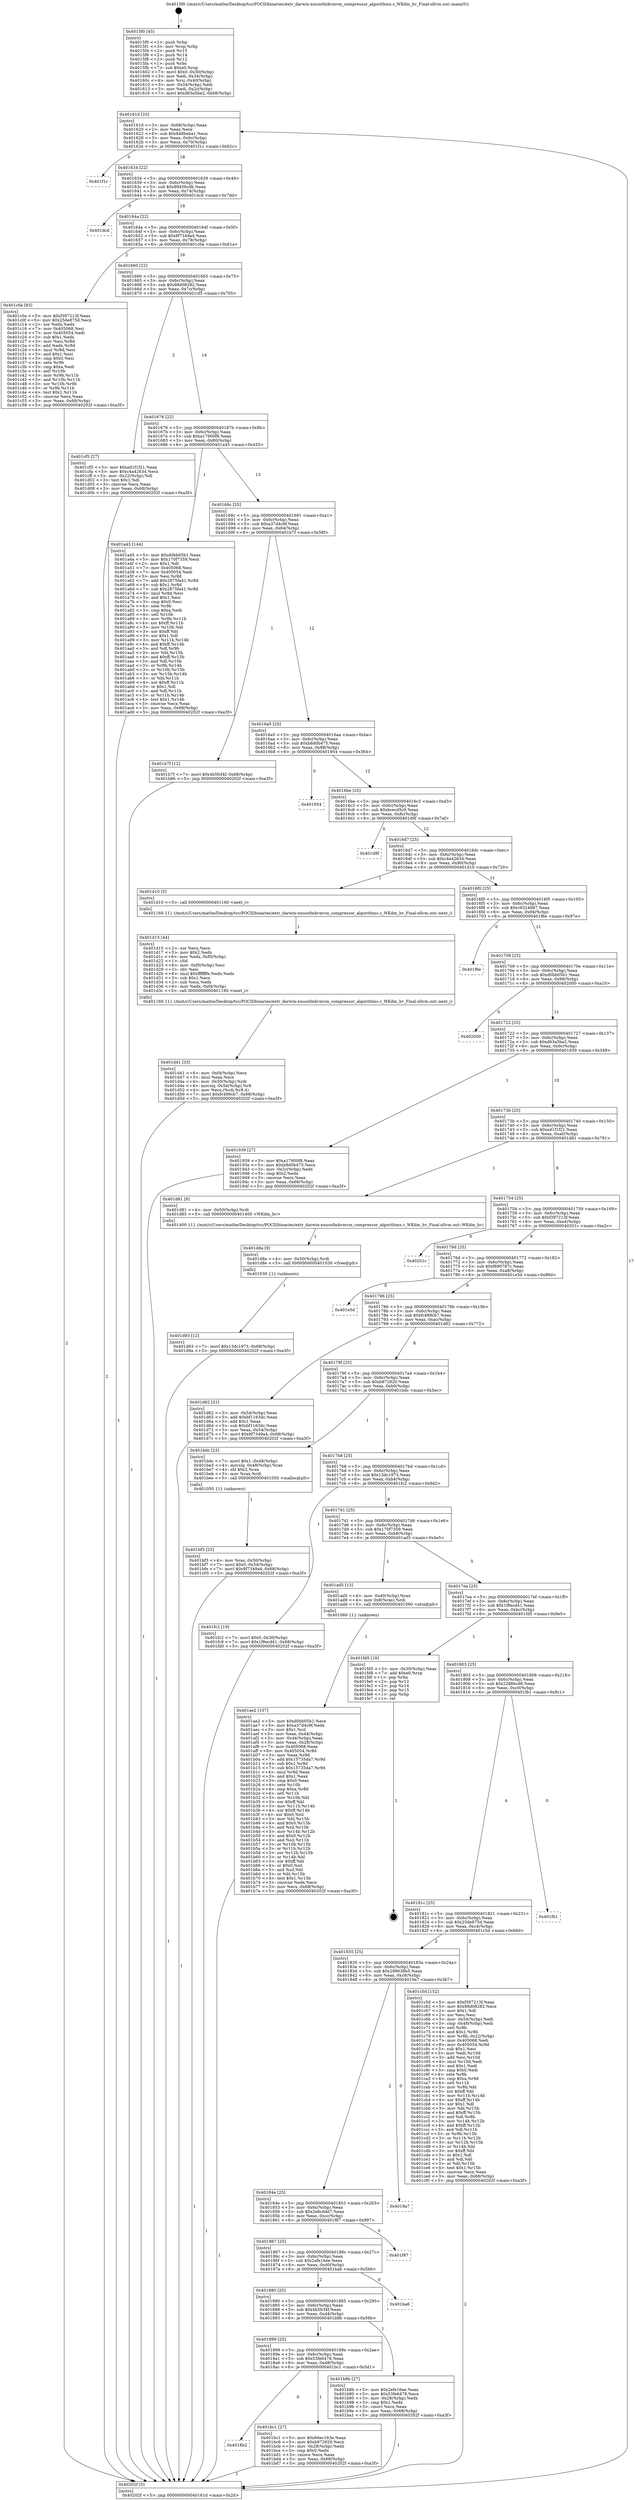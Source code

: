 digraph "0x4015f0" {
  label = "0x4015f0 (/mnt/c/Users/mathe/Desktop/tcc/POCII/binaries/extr_darwin-xnuosfmkvmvm_compressor_algorithms.c_WKdm_hv_Final-ollvm.out::main(0))"
  labelloc = "t"
  node[shape=record]

  Entry [label="",width=0.3,height=0.3,shape=circle,fillcolor=black,style=filled]
  "0x40161d" [label="{
     0x40161d [23]\l
     | [instrs]\l
     &nbsp;&nbsp;0x40161d \<+3\>: mov -0x68(%rbp),%eax\l
     &nbsp;&nbsp;0x401620 \<+2\>: mov %eax,%ecx\l
     &nbsp;&nbsp;0x401622 \<+6\>: sub $0x848beba1,%ecx\l
     &nbsp;&nbsp;0x401628 \<+3\>: mov %eax,-0x6c(%rbp)\l
     &nbsp;&nbsp;0x40162b \<+3\>: mov %ecx,-0x70(%rbp)\l
     &nbsp;&nbsp;0x40162e \<+6\>: je 0000000000401f1c \<main+0x92c\>\l
  }"]
  "0x401f1c" [label="{
     0x401f1c\l
  }", style=dashed]
  "0x401634" [label="{
     0x401634 [22]\l
     | [instrs]\l
     &nbsp;&nbsp;0x401634 \<+5\>: jmp 0000000000401639 \<main+0x49\>\l
     &nbsp;&nbsp;0x401639 \<+3\>: mov -0x6c(%rbp),%eax\l
     &nbsp;&nbsp;0x40163c \<+5\>: sub $0x89456cdb,%eax\l
     &nbsp;&nbsp;0x401641 \<+3\>: mov %eax,-0x74(%rbp)\l
     &nbsp;&nbsp;0x401644 \<+6\>: je 0000000000401dcd \<main+0x7dd\>\l
  }"]
  Exit [label="",width=0.3,height=0.3,shape=circle,fillcolor=black,style=filled,peripheries=2]
  "0x401dcd" [label="{
     0x401dcd\l
  }", style=dashed]
  "0x40164a" [label="{
     0x40164a [22]\l
     | [instrs]\l
     &nbsp;&nbsp;0x40164a \<+5\>: jmp 000000000040164f \<main+0x5f\>\l
     &nbsp;&nbsp;0x40164f \<+3\>: mov -0x6c(%rbp),%eax\l
     &nbsp;&nbsp;0x401652 \<+5\>: sub $0x8f7349a4,%eax\l
     &nbsp;&nbsp;0x401657 \<+3\>: mov %eax,-0x78(%rbp)\l
     &nbsp;&nbsp;0x40165a \<+6\>: je 0000000000401c0a \<main+0x61a\>\l
  }"]
  "0x401d93" [label="{
     0x401d93 [12]\l
     | [instrs]\l
     &nbsp;&nbsp;0x401d93 \<+7\>: movl $0x13dc1973,-0x68(%rbp)\l
     &nbsp;&nbsp;0x401d9a \<+5\>: jmp 000000000040202f \<main+0xa3f\>\l
  }"]
  "0x401c0a" [label="{
     0x401c0a [83]\l
     | [instrs]\l
     &nbsp;&nbsp;0x401c0a \<+5\>: mov $0xf397213f,%eax\l
     &nbsp;&nbsp;0x401c0f \<+5\>: mov $0x25de875d,%ecx\l
     &nbsp;&nbsp;0x401c14 \<+2\>: xor %edx,%edx\l
     &nbsp;&nbsp;0x401c16 \<+7\>: mov 0x405068,%esi\l
     &nbsp;&nbsp;0x401c1d \<+7\>: mov 0x405054,%edi\l
     &nbsp;&nbsp;0x401c24 \<+3\>: sub $0x1,%edx\l
     &nbsp;&nbsp;0x401c27 \<+3\>: mov %esi,%r8d\l
     &nbsp;&nbsp;0x401c2a \<+3\>: add %edx,%r8d\l
     &nbsp;&nbsp;0x401c2d \<+4\>: imul %r8d,%esi\l
     &nbsp;&nbsp;0x401c31 \<+3\>: and $0x1,%esi\l
     &nbsp;&nbsp;0x401c34 \<+3\>: cmp $0x0,%esi\l
     &nbsp;&nbsp;0x401c37 \<+4\>: sete %r9b\l
     &nbsp;&nbsp;0x401c3b \<+3\>: cmp $0xa,%edi\l
     &nbsp;&nbsp;0x401c3e \<+4\>: setl %r10b\l
     &nbsp;&nbsp;0x401c42 \<+3\>: mov %r9b,%r11b\l
     &nbsp;&nbsp;0x401c45 \<+3\>: and %r10b,%r11b\l
     &nbsp;&nbsp;0x401c48 \<+3\>: xor %r10b,%r9b\l
     &nbsp;&nbsp;0x401c4b \<+3\>: or %r9b,%r11b\l
     &nbsp;&nbsp;0x401c4e \<+4\>: test $0x1,%r11b\l
     &nbsp;&nbsp;0x401c52 \<+3\>: cmovne %ecx,%eax\l
     &nbsp;&nbsp;0x401c55 \<+3\>: mov %eax,-0x68(%rbp)\l
     &nbsp;&nbsp;0x401c58 \<+5\>: jmp 000000000040202f \<main+0xa3f\>\l
  }"]
  "0x401660" [label="{
     0x401660 [22]\l
     | [instrs]\l
     &nbsp;&nbsp;0x401660 \<+5\>: jmp 0000000000401665 \<main+0x75\>\l
     &nbsp;&nbsp;0x401665 \<+3\>: mov -0x6c(%rbp),%eax\l
     &nbsp;&nbsp;0x401668 \<+5\>: sub $0x98d08282,%eax\l
     &nbsp;&nbsp;0x40166d \<+3\>: mov %eax,-0x7c(%rbp)\l
     &nbsp;&nbsp;0x401670 \<+6\>: je 0000000000401cf5 \<main+0x705\>\l
  }"]
  "0x401d8a" [label="{
     0x401d8a [9]\l
     | [instrs]\l
     &nbsp;&nbsp;0x401d8a \<+4\>: mov -0x50(%rbp),%rdi\l
     &nbsp;&nbsp;0x401d8e \<+5\>: call 0000000000401030 \<free@plt\>\l
     | [calls]\l
     &nbsp;&nbsp;0x401030 \{1\} (unknown)\l
  }"]
  "0x401cf5" [label="{
     0x401cf5 [27]\l
     | [instrs]\l
     &nbsp;&nbsp;0x401cf5 \<+5\>: mov $0xed1f1f21,%eax\l
     &nbsp;&nbsp;0x401cfa \<+5\>: mov $0xc4a42634,%ecx\l
     &nbsp;&nbsp;0x401cff \<+3\>: mov -0x22(%rbp),%dl\l
     &nbsp;&nbsp;0x401d02 \<+3\>: test $0x1,%dl\l
     &nbsp;&nbsp;0x401d05 \<+3\>: cmovne %ecx,%eax\l
     &nbsp;&nbsp;0x401d08 \<+3\>: mov %eax,-0x68(%rbp)\l
     &nbsp;&nbsp;0x401d0b \<+5\>: jmp 000000000040202f \<main+0xa3f\>\l
  }"]
  "0x401676" [label="{
     0x401676 [22]\l
     | [instrs]\l
     &nbsp;&nbsp;0x401676 \<+5\>: jmp 000000000040167b \<main+0x8b\>\l
     &nbsp;&nbsp;0x40167b \<+3\>: mov -0x6c(%rbp),%eax\l
     &nbsp;&nbsp;0x40167e \<+5\>: sub $0xa17900f8,%eax\l
     &nbsp;&nbsp;0x401683 \<+3\>: mov %eax,-0x80(%rbp)\l
     &nbsp;&nbsp;0x401686 \<+6\>: je 0000000000401a45 \<main+0x455\>\l
  }"]
  "0x401d41" [label="{
     0x401d41 [33]\l
     | [instrs]\l
     &nbsp;&nbsp;0x401d41 \<+6\>: mov -0xf4(%rbp),%ecx\l
     &nbsp;&nbsp;0x401d47 \<+3\>: imul %eax,%ecx\l
     &nbsp;&nbsp;0x401d4a \<+4\>: mov -0x50(%rbp),%rdi\l
     &nbsp;&nbsp;0x401d4e \<+4\>: movslq -0x54(%rbp),%r8\l
     &nbsp;&nbsp;0x401d52 \<+4\>: mov %ecx,(%rdi,%r8,4)\l
     &nbsp;&nbsp;0x401d56 \<+7\>: movl $0xfc489cb7,-0x68(%rbp)\l
     &nbsp;&nbsp;0x401d5d \<+5\>: jmp 000000000040202f \<main+0xa3f\>\l
  }"]
  "0x401a45" [label="{
     0x401a45 [144]\l
     | [instrs]\l
     &nbsp;&nbsp;0x401a45 \<+5\>: mov $0xd0bb05b1,%eax\l
     &nbsp;&nbsp;0x401a4a \<+5\>: mov $0x170f7359,%ecx\l
     &nbsp;&nbsp;0x401a4f \<+2\>: mov $0x1,%dl\l
     &nbsp;&nbsp;0x401a51 \<+7\>: mov 0x405068,%esi\l
     &nbsp;&nbsp;0x401a58 \<+7\>: mov 0x405054,%edi\l
     &nbsp;&nbsp;0x401a5f \<+3\>: mov %esi,%r8d\l
     &nbsp;&nbsp;0x401a62 \<+7\>: add $0x2875fa41,%r8d\l
     &nbsp;&nbsp;0x401a69 \<+4\>: sub $0x1,%r8d\l
     &nbsp;&nbsp;0x401a6d \<+7\>: sub $0x2875fa41,%r8d\l
     &nbsp;&nbsp;0x401a74 \<+4\>: imul %r8d,%esi\l
     &nbsp;&nbsp;0x401a78 \<+3\>: and $0x1,%esi\l
     &nbsp;&nbsp;0x401a7b \<+3\>: cmp $0x0,%esi\l
     &nbsp;&nbsp;0x401a7e \<+4\>: sete %r9b\l
     &nbsp;&nbsp;0x401a82 \<+3\>: cmp $0xa,%edi\l
     &nbsp;&nbsp;0x401a85 \<+4\>: setl %r10b\l
     &nbsp;&nbsp;0x401a89 \<+3\>: mov %r9b,%r11b\l
     &nbsp;&nbsp;0x401a8c \<+4\>: xor $0xff,%r11b\l
     &nbsp;&nbsp;0x401a90 \<+3\>: mov %r10b,%bl\l
     &nbsp;&nbsp;0x401a93 \<+3\>: xor $0xff,%bl\l
     &nbsp;&nbsp;0x401a96 \<+3\>: xor $0x1,%dl\l
     &nbsp;&nbsp;0x401a99 \<+3\>: mov %r11b,%r14b\l
     &nbsp;&nbsp;0x401a9c \<+4\>: and $0xff,%r14b\l
     &nbsp;&nbsp;0x401aa0 \<+3\>: and %dl,%r9b\l
     &nbsp;&nbsp;0x401aa3 \<+3\>: mov %bl,%r15b\l
     &nbsp;&nbsp;0x401aa6 \<+4\>: and $0xff,%r15b\l
     &nbsp;&nbsp;0x401aaa \<+3\>: and %dl,%r10b\l
     &nbsp;&nbsp;0x401aad \<+3\>: or %r9b,%r14b\l
     &nbsp;&nbsp;0x401ab0 \<+3\>: or %r10b,%r15b\l
     &nbsp;&nbsp;0x401ab3 \<+3\>: xor %r15b,%r14b\l
     &nbsp;&nbsp;0x401ab6 \<+3\>: or %bl,%r11b\l
     &nbsp;&nbsp;0x401ab9 \<+4\>: xor $0xff,%r11b\l
     &nbsp;&nbsp;0x401abd \<+3\>: or $0x1,%dl\l
     &nbsp;&nbsp;0x401ac0 \<+3\>: and %dl,%r11b\l
     &nbsp;&nbsp;0x401ac3 \<+3\>: or %r11b,%r14b\l
     &nbsp;&nbsp;0x401ac6 \<+4\>: test $0x1,%r14b\l
     &nbsp;&nbsp;0x401aca \<+3\>: cmovne %ecx,%eax\l
     &nbsp;&nbsp;0x401acd \<+3\>: mov %eax,-0x68(%rbp)\l
     &nbsp;&nbsp;0x401ad0 \<+5\>: jmp 000000000040202f \<main+0xa3f\>\l
  }"]
  "0x40168c" [label="{
     0x40168c [25]\l
     | [instrs]\l
     &nbsp;&nbsp;0x40168c \<+5\>: jmp 0000000000401691 \<main+0xa1\>\l
     &nbsp;&nbsp;0x401691 \<+3\>: mov -0x6c(%rbp),%eax\l
     &nbsp;&nbsp;0x401694 \<+5\>: sub $0xa37d4c9f,%eax\l
     &nbsp;&nbsp;0x401699 \<+6\>: mov %eax,-0x84(%rbp)\l
     &nbsp;&nbsp;0x40169f \<+6\>: je 0000000000401b7f \<main+0x58f\>\l
  }"]
  "0x401d15" [label="{
     0x401d15 [44]\l
     | [instrs]\l
     &nbsp;&nbsp;0x401d15 \<+2\>: xor %ecx,%ecx\l
     &nbsp;&nbsp;0x401d17 \<+5\>: mov $0x2,%edx\l
     &nbsp;&nbsp;0x401d1c \<+6\>: mov %edx,-0xf0(%rbp)\l
     &nbsp;&nbsp;0x401d22 \<+1\>: cltd\l
     &nbsp;&nbsp;0x401d23 \<+6\>: mov -0xf0(%rbp),%esi\l
     &nbsp;&nbsp;0x401d29 \<+2\>: idiv %esi\l
     &nbsp;&nbsp;0x401d2b \<+6\>: imul $0xfffffffe,%edx,%edx\l
     &nbsp;&nbsp;0x401d31 \<+3\>: sub $0x1,%ecx\l
     &nbsp;&nbsp;0x401d34 \<+2\>: sub %ecx,%edx\l
     &nbsp;&nbsp;0x401d36 \<+6\>: mov %edx,-0xf4(%rbp)\l
     &nbsp;&nbsp;0x401d3c \<+5\>: call 0000000000401160 \<next_i\>\l
     | [calls]\l
     &nbsp;&nbsp;0x401160 \{1\} (/mnt/c/Users/mathe/Desktop/tcc/POCII/binaries/extr_darwin-xnuosfmkvmvm_compressor_algorithms.c_WKdm_hv_Final-ollvm.out::next_i)\l
  }"]
  "0x401b7f" [label="{
     0x401b7f [12]\l
     | [instrs]\l
     &nbsp;&nbsp;0x401b7f \<+7\>: movl $0x4b5fcf4f,-0x68(%rbp)\l
     &nbsp;&nbsp;0x401b86 \<+5\>: jmp 000000000040202f \<main+0xa3f\>\l
  }"]
  "0x4016a5" [label="{
     0x4016a5 [25]\l
     | [instrs]\l
     &nbsp;&nbsp;0x4016a5 \<+5\>: jmp 00000000004016aa \<main+0xba\>\l
     &nbsp;&nbsp;0x4016aa \<+3\>: mov -0x6c(%rbp),%eax\l
     &nbsp;&nbsp;0x4016ad \<+5\>: sub $0xb8d0b475,%eax\l
     &nbsp;&nbsp;0x4016b2 \<+6\>: mov %eax,-0x88(%rbp)\l
     &nbsp;&nbsp;0x4016b8 \<+6\>: je 0000000000401954 \<main+0x364\>\l
  }"]
  "0x401bf3" [label="{
     0x401bf3 [23]\l
     | [instrs]\l
     &nbsp;&nbsp;0x401bf3 \<+4\>: mov %rax,-0x50(%rbp)\l
     &nbsp;&nbsp;0x401bf7 \<+7\>: movl $0x0,-0x54(%rbp)\l
     &nbsp;&nbsp;0x401bfe \<+7\>: movl $0x8f7349a4,-0x68(%rbp)\l
     &nbsp;&nbsp;0x401c05 \<+5\>: jmp 000000000040202f \<main+0xa3f\>\l
  }"]
  "0x401954" [label="{
     0x401954\l
  }", style=dashed]
  "0x4016be" [label="{
     0x4016be [25]\l
     | [instrs]\l
     &nbsp;&nbsp;0x4016be \<+5\>: jmp 00000000004016c3 \<main+0xd3\>\l
     &nbsp;&nbsp;0x4016c3 \<+3\>: mov -0x6c(%rbp),%eax\l
     &nbsp;&nbsp;0x4016c6 \<+5\>: sub $0xbcecd5c9,%eax\l
     &nbsp;&nbsp;0x4016cb \<+6\>: mov %eax,-0x8c(%rbp)\l
     &nbsp;&nbsp;0x4016d1 \<+6\>: je 0000000000401d9f \<main+0x7af\>\l
  }"]
  "0x4018b2" [label="{
     0x4018b2\l
  }", style=dashed]
  "0x401d9f" [label="{
     0x401d9f\l
  }", style=dashed]
  "0x4016d7" [label="{
     0x4016d7 [25]\l
     | [instrs]\l
     &nbsp;&nbsp;0x4016d7 \<+5\>: jmp 00000000004016dc \<main+0xec\>\l
     &nbsp;&nbsp;0x4016dc \<+3\>: mov -0x6c(%rbp),%eax\l
     &nbsp;&nbsp;0x4016df \<+5\>: sub $0xc4a42634,%eax\l
     &nbsp;&nbsp;0x4016e4 \<+6\>: mov %eax,-0x90(%rbp)\l
     &nbsp;&nbsp;0x4016ea \<+6\>: je 0000000000401d10 \<main+0x720\>\l
  }"]
  "0x401bc1" [label="{
     0x401bc1 [27]\l
     | [instrs]\l
     &nbsp;&nbsp;0x401bc1 \<+5\>: mov $0x66ec163e,%eax\l
     &nbsp;&nbsp;0x401bc6 \<+5\>: mov $0xb972920,%ecx\l
     &nbsp;&nbsp;0x401bcb \<+3\>: mov -0x28(%rbp),%edx\l
     &nbsp;&nbsp;0x401bce \<+3\>: cmp $0x0,%edx\l
     &nbsp;&nbsp;0x401bd1 \<+3\>: cmove %ecx,%eax\l
     &nbsp;&nbsp;0x401bd4 \<+3\>: mov %eax,-0x68(%rbp)\l
     &nbsp;&nbsp;0x401bd7 \<+5\>: jmp 000000000040202f \<main+0xa3f\>\l
  }"]
  "0x401d10" [label="{
     0x401d10 [5]\l
     | [instrs]\l
     &nbsp;&nbsp;0x401d10 \<+5\>: call 0000000000401160 \<next_i\>\l
     | [calls]\l
     &nbsp;&nbsp;0x401160 \{1\} (/mnt/c/Users/mathe/Desktop/tcc/POCII/binaries/extr_darwin-xnuosfmkvmvm_compressor_algorithms.c_WKdm_hv_Final-ollvm.out::next_i)\l
  }"]
  "0x4016f0" [label="{
     0x4016f0 [25]\l
     | [instrs]\l
     &nbsp;&nbsp;0x4016f0 \<+5\>: jmp 00000000004016f5 \<main+0x105\>\l
     &nbsp;&nbsp;0x4016f5 \<+3\>: mov -0x6c(%rbp),%eax\l
     &nbsp;&nbsp;0x4016f8 \<+5\>: sub $0xc9324687,%eax\l
     &nbsp;&nbsp;0x4016fd \<+6\>: mov %eax,-0x94(%rbp)\l
     &nbsp;&nbsp;0x401703 \<+6\>: je 0000000000401f6e \<main+0x97e\>\l
  }"]
  "0x401899" [label="{
     0x401899 [25]\l
     | [instrs]\l
     &nbsp;&nbsp;0x401899 \<+5\>: jmp 000000000040189e \<main+0x2ae\>\l
     &nbsp;&nbsp;0x40189e \<+3\>: mov -0x6c(%rbp),%eax\l
     &nbsp;&nbsp;0x4018a1 \<+5\>: sub $0x53fe6478,%eax\l
     &nbsp;&nbsp;0x4018a6 \<+6\>: mov %eax,-0xd8(%rbp)\l
     &nbsp;&nbsp;0x4018ac \<+6\>: je 0000000000401bc1 \<main+0x5d1\>\l
  }"]
  "0x401f6e" [label="{
     0x401f6e\l
  }", style=dashed]
  "0x401709" [label="{
     0x401709 [25]\l
     | [instrs]\l
     &nbsp;&nbsp;0x401709 \<+5\>: jmp 000000000040170e \<main+0x11e\>\l
     &nbsp;&nbsp;0x40170e \<+3\>: mov -0x6c(%rbp),%eax\l
     &nbsp;&nbsp;0x401711 \<+5\>: sub $0xd0bb05b1,%eax\l
     &nbsp;&nbsp;0x401716 \<+6\>: mov %eax,-0x98(%rbp)\l
     &nbsp;&nbsp;0x40171c \<+6\>: je 0000000000402000 \<main+0xa10\>\l
  }"]
  "0x401b8b" [label="{
     0x401b8b [27]\l
     | [instrs]\l
     &nbsp;&nbsp;0x401b8b \<+5\>: mov $0x2efe16ee,%eax\l
     &nbsp;&nbsp;0x401b90 \<+5\>: mov $0x53fe6478,%ecx\l
     &nbsp;&nbsp;0x401b95 \<+3\>: mov -0x28(%rbp),%edx\l
     &nbsp;&nbsp;0x401b98 \<+3\>: cmp $0x1,%edx\l
     &nbsp;&nbsp;0x401b9b \<+3\>: cmovl %ecx,%eax\l
     &nbsp;&nbsp;0x401b9e \<+3\>: mov %eax,-0x68(%rbp)\l
     &nbsp;&nbsp;0x401ba1 \<+5\>: jmp 000000000040202f \<main+0xa3f\>\l
  }"]
  "0x402000" [label="{
     0x402000\l
  }", style=dashed]
  "0x401722" [label="{
     0x401722 [25]\l
     | [instrs]\l
     &nbsp;&nbsp;0x401722 \<+5\>: jmp 0000000000401727 \<main+0x137\>\l
     &nbsp;&nbsp;0x401727 \<+3\>: mov -0x6c(%rbp),%eax\l
     &nbsp;&nbsp;0x40172a \<+5\>: sub $0xd63a5be2,%eax\l
     &nbsp;&nbsp;0x40172f \<+6\>: mov %eax,-0x9c(%rbp)\l
     &nbsp;&nbsp;0x401735 \<+6\>: je 0000000000401939 \<main+0x349\>\l
  }"]
  "0x401880" [label="{
     0x401880 [25]\l
     | [instrs]\l
     &nbsp;&nbsp;0x401880 \<+5\>: jmp 0000000000401885 \<main+0x295\>\l
     &nbsp;&nbsp;0x401885 \<+3\>: mov -0x6c(%rbp),%eax\l
     &nbsp;&nbsp;0x401888 \<+5\>: sub $0x4b5fcf4f,%eax\l
     &nbsp;&nbsp;0x40188d \<+6\>: mov %eax,-0xd4(%rbp)\l
     &nbsp;&nbsp;0x401893 \<+6\>: je 0000000000401b8b \<main+0x59b\>\l
  }"]
  "0x401939" [label="{
     0x401939 [27]\l
     | [instrs]\l
     &nbsp;&nbsp;0x401939 \<+5\>: mov $0xa17900f8,%eax\l
     &nbsp;&nbsp;0x40193e \<+5\>: mov $0xb8d0b475,%ecx\l
     &nbsp;&nbsp;0x401943 \<+3\>: mov -0x2c(%rbp),%edx\l
     &nbsp;&nbsp;0x401946 \<+3\>: cmp $0x2,%edx\l
     &nbsp;&nbsp;0x401949 \<+3\>: cmovne %ecx,%eax\l
     &nbsp;&nbsp;0x40194c \<+3\>: mov %eax,-0x68(%rbp)\l
     &nbsp;&nbsp;0x40194f \<+5\>: jmp 000000000040202f \<main+0xa3f\>\l
  }"]
  "0x40173b" [label="{
     0x40173b [25]\l
     | [instrs]\l
     &nbsp;&nbsp;0x40173b \<+5\>: jmp 0000000000401740 \<main+0x150\>\l
     &nbsp;&nbsp;0x401740 \<+3\>: mov -0x6c(%rbp),%eax\l
     &nbsp;&nbsp;0x401743 \<+5\>: sub $0xed1f1f21,%eax\l
     &nbsp;&nbsp;0x401748 \<+6\>: mov %eax,-0xa0(%rbp)\l
     &nbsp;&nbsp;0x40174e \<+6\>: je 0000000000401d81 \<main+0x791\>\l
  }"]
  "0x40202f" [label="{
     0x40202f [5]\l
     | [instrs]\l
     &nbsp;&nbsp;0x40202f \<+5\>: jmp 000000000040161d \<main+0x2d\>\l
  }"]
  "0x4015f0" [label="{
     0x4015f0 [45]\l
     | [instrs]\l
     &nbsp;&nbsp;0x4015f0 \<+1\>: push %rbp\l
     &nbsp;&nbsp;0x4015f1 \<+3\>: mov %rsp,%rbp\l
     &nbsp;&nbsp;0x4015f4 \<+2\>: push %r15\l
     &nbsp;&nbsp;0x4015f6 \<+2\>: push %r14\l
     &nbsp;&nbsp;0x4015f8 \<+2\>: push %r12\l
     &nbsp;&nbsp;0x4015fa \<+1\>: push %rbx\l
     &nbsp;&nbsp;0x4015fb \<+7\>: sub $0xe0,%rsp\l
     &nbsp;&nbsp;0x401602 \<+7\>: movl $0x0,-0x30(%rbp)\l
     &nbsp;&nbsp;0x401609 \<+3\>: mov %edi,-0x34(%rbp)\l
     &nbsp;&nbsp;0x40160c \<+4\>: mov %rsi,-0x40(%rbp)\l
     &nbsp;&nbsp;0x401610 \<+3\>: mov -0x34(%rbp),%edi\l
     &nbsp;&nbsp;0x401613 \<+3\>: mov %edi,-0x2c(%rbp)\l
     &nbsp;&nbsp;0x401616 \<+7\>: movl $0xd63a5be2,-0x68(%rbp)\l
  }"]
  "0x401ba6" [label="{
     0x401ba6\l
  }", style=dashed]
  "0x401d81" [label="{
     0x401d81 [9]\l
     | [instrs]\l
     &nbsp;&nbsp;0x401d81 \<+4\>: mov -0x50(%rbp),%rdi\l
     &nbsp;&nbsp;0x401d85 \<+5\>: call 0000000000401400 \<WKdm_hv\>\l
     | [calls]\l
     &nbsp;&nbsp;0x401400 \{1\} (/mnt/c/Users/mathe/Desktop/tcc/POCII/binaries/extr_darwin-xnuosfmkvmvm_compressor_algorithms.c_WKdm_hv_Final-ollvm.out::WKdm_hv)\l
  }"]
  "0x401754" [label="{
     0x401754 [25]\l
     | [instrs]\l
     &nbsp;&nbsp;0x401754 \<+5\>: jmp 0000000000401759 \<main+0x169\>\l
     &nbsp;&nbsp;0x401759 \<+3\>: mov -0x6c(%rbp),%eax\l
     &nbsp;&nbsp;0x40175c \<+5\>: sub $0xf397213f,%eax\l
     &nbsp;&nbsp;0x401761 \<+6\>: mov %eax,-0xa4(%rbp)\l
     &nbsp;&nbsp;0x401767 \<+6\>: je 000000000040201c \<main+0xa2c\>\l
  }"]
  "0x401867" [label="{
     0x401867 [25]\l
     | [instrs]\l
     &nbsp;&nbsp;0x401867 \<+5\>: jmp 000000000040186c \<main+0x27c\>\l
     &nbsp;&nbsp;0x40186c \<+3\>: mov -0x6c(%rbp),%eax\l
     &nbsp;&nbsp;0x40186f \<+5\>: sub $0x2efe16ee,%eax\l
     &nbsp;&nbsp;0x401874 \<+6\>: mov %eax,-0xd0(%rbp)\l
     &nbsp;&nbsp;0x40187a \<+6\>: je 0000000000401ba6 \<main+0x5b6\>\l
  }"]
  "0x40201c" [label="{
     0x40201c\l
  }", style=dashed]
  "0x40176d" [label="{
     0x40176d [25]\l
     | [instrs]\l
     &nbsp;&nbsp;0x40176d \<+5\>: jmp 0000000000401772 \<main+0x182\>\l
     &nbsp;&nbsp;0x401772 \<+3\>: mov -0x6c(%rbp),%eax\l
     &nbsp;&nbsp;0x401775 \<+5\>: sub $0xf690787c,%eax\l
     &nbsp;&nbsp;0x40177a \<+6\>: mov %eax,-0xa8(%rbp)\l
     &nbsp;&nbsp;0x401780 \<+6\>: je 0000000000401e5d \<main+0x86d\>\l
  }"]
  "0x401f87" [label="{
     0x401f87\l
  }", style=dashed]
  "0x401e5d" [label="{
     0x401e5d\l
  }", style=dashed]
  "0x401786" [label="{
     0x401786 [25]\l
     | [instrs]\l
     &nbsp;&nbsp;0x401786 \<+5\>: jmp 000000000040178b \<main+0x19b\>\l
     &nbsp;&nbsp;0x40178b \<+3\>: mov -0x6c(%rbp),%eax\l
     &nbsp;&nbsp;0x40178e \<+5\>: sub $0xfc489cb7,%eax\l
     &nbsp;&nbsp;0x401793 \<+6\>: mov %eax,-0xac(%rbp)\l
     &nbsp;&nbsp;0x401799 \<+6\>: je 0000000000401d62 \<main+0x772\>\l
  }"]
  "0x40184e" [label="{
     0x40184e [25]\l
     | [instrs]\l
     &nbsp;&nbsp;0x40184e \<+5\>: jmp 0000000000401853 \<main+0x263\>\l
     &nbsp;&nbsp;0x401853 \<+3\>: mov -0x6c(%rbp),%eax\l
     &nbsp;&nbsp;0x401856 \<+5\>: sub $0x2e8cddd7,%eax\l
     &nbsp;&nbsp;0x40185b \<+6\>: mov %eax,-0xcc(%rbp)\l
     &nbsp;&nbsp;0x401861 \<+6\>: je 0000000000401f87 \<main+0x997\>\l
  }"]
  "0x401d62" [label="{
     0x401d62 [31]\l
     | [instrs]\l
     &nbsp;&nbsp;0x401d62 \<+3\>: mov -0x54(%rbp),%eax\l
     &nbsp;&nbsp;0x401d65 \<+5\>: add $0xbf1163dc,%eax\l
     &nbsp;&nbsp;0x401d6a \<+3\>: add $0x1,%eax\l
     &nbsp;&nbsp;0x401d6d \<+5\>: sub $0xbf1163dc,%eax\l
     &nbsp;&nbsp;0x401d72 \<+3\>: mov %eax,-0x54(%rbp)\l
     &nbsp;&nbsp;0x401d75 \<+7\>: movl $0x8f7349a4,-0x68(%rbp)\l
     &nbsp;&nbsp;0x401d7c \<+5\>: jmp 000000000040202f \<main+0xa3f\>\l
  }"]
  "0x40179f" [label="{
     0x40179f [25]\l
     | [instrs]\l
     &nbsp;&nbsp;0x40179f \<+5\>: jmp 00000000004017a4 \<main+0x1b4\>\l
     &nbsp;&nbsp;0x4017a4 \<+3\>: mov -0x6c(%rbp),%eax\l
     &nbsp;&nbsp;0x4017a7 \<+5\>: sub $0xb972920,%eax\l
     &nbsp;&nbsp;0x4017ac \<+6\>: mov %eax,-0xb0(%rbp)\l
     &nbsp;&nbsp;0x4017b2 \<+6\>: je 0000000000401bdc \<main+0x5ec\>\l
  }"]
  "0x4019a7" [label="{
     0x4019a7\l
  }", style=dashed]
  "0x401bdc" [label="{
     0x401bdc [23]\l
     | [instrs]\l
     &nbsp;&nbsp;0x401bdc \<+7\>: movl $0x1,-0x48(%rbp)\l
     &nbsp;&nbsp;0x401be3 \<+4\>: movslq -0x48(%rbp),%rax\l
     &nbsp;&nbsp;0x401be7 \<+4\>: shl $0x2,%rax\l
     &nbsp;&nbsp;0x401beb \<+3\>: mov %rax,%rdi\l
     &nbsp;&nbsp;0x401bee \<+5\>: call 0000000000401050 \<malloc@plt\>\l
     | [calls]\l
     &nbsp;&nbsp;0x401050 \{1\} (unknown)\l
  }"]
  "0x4017b8" [label="{
     0x4017b8 [25]\l
     | [instrs]\l
     &nbsp;&nbsp;0x4017b8 \<+5\>: jmp 00000000004017bd \<main+0x1cd\>\l
     &nbsp;&nbsp;0x4017bd \<+3\>: mov -0x6c(%rbp),%eax\l
     &nbsp;&nbsp;0x4017c0 \<+5\>: sub $0x13dc1973,%eax\l
     &nbsp;&nbsp;0x4017c5 \<+6\>: mov %eax,-0xb4(%rbp)\l
     &nbsp;&nbsp;0x4017cb \<+6\>: je 0000000000401fc2 \<main+0x9d2\>\l
  }"]
  "0x401835" [label="{
     0x401835 [25]\l
     | [instrs]\l
     &nbsp;&nbsp;0x401835 \<+5\>: jmp 000000000040183a \<main+0x24a\>\l
     &nbsp;&nbsp;0x40183a \<+3\>: mov -0x6c(%rbp),%eax\l
     &nbsp;&nbsp;0x40183d \<+5\>: sub $0x298638b5,%eax\l
     &nbsp;&nbsp;0x401842 \<+6\>: mov %eax,-0xc8(%rbp)\l
     &nbsp;&nbsp;0x401848 \<+6\>: je 00000000004019a7 \<main+0x3b7\>\l
  }"]
  "0x401fc2" [label="{
     0x401fc2 [19]\l
     | [instrs]\l
     &nbsp;&nbsp;0x401fc2 \<+7\>: movl $0x0,-0x30(%rbp)\l
     &nbsp;&nbsp;0x401fc9 \<+7\>: movl $0x1f8ecd41,-0x68(%rbp)\l
     &nbsp;&nbsp;0x401fd0 \<+5\>: jmp 000000000040202f \<main+0xa3f\>\l
  }"]
  "0x4017d1" [label="{
     0x4017d1 [25]\l
     | [instrs]\l
     &nbsp;&nbsp;0x4017d1 \<+5\>: jmp 00000000004017d6 \<main+0x1e6\>\l
     &nbsp;&nbsp;0x4017d6 \<+3\>: mov -0x6c(%rbp),%eax\l
     &nbsp;&nbsp;0x4017d9 \<+5\>: sub $0x170f7359,%eax\l
     &nbsp;&nbsp;0x4017de \<+6\>: mov %eax,-0xb8(%rbp)\l
     &nbsp;&nbsp;0x4017e4 \<+6\>: je 0000000000401ad5 \<main+0x4e5\>\l
  }"]
  "0x401c5d" [label="{
     0x401c5d [152]\l
     | [instrs]\l
     &nbsp;&nbsp;0x401c5d \<+5\>: mov $0xf397213f,%eax\l
     &nbsp;&nbsp;0x401c62 \<+5\>: mov $0x98d08282,%ecx\l
     &nbsp;&nbsp;0x401c67 \<+2\>: mov $0x1,%dl\l
     &nbsp;&nbsp;0x401c69 \<+2\>: xor %esi,%esi\l
     &nbsp;&nbsp;0x401c6b \<+3\>: mov -0x54(%rbp),%edi\l
     &nbsp;&nbsp;0x401c6e \<+3\>: cmp -0x48(%rbp),%edi\l
     &nbsp;&nbsp;0x401c71 \<+4\>: setl %r8b\l
     &nbsp;&nbsp;0x401c75 \<+4\>: and $0x1,%r8b\l
     &nbsp;&nbsp;0x401c79 \<+4\>: mov %r8b,-0x22(%rbp)\l
     &nbsp;&nbsp;0x401c7d \<+7\>: mov 0x405068,%edi\l
     &nbsp;&nbsp;0x401c84 \<+8\>: mov 0x405054,%r9d\l
     &nbsp;&nbsp;0x401c8c \<+3\>: sub $0x1,%esi\l
     &nbsp;&nbsp;0x401c8f \<+3\>: mov %edi,%r10d\l
     &nbsp;&nbsp;0x401c92 \<+3\>: add %esi,%r10d\l
     &nbsp;&nbsp;0x401c95 \<+4\>: imul %r10d,%edi\l
     &nbsp;&nbsp;0x401c99 \<+3\>: and $0x1,%edi\l
     &nbsp;&nbsp;0x401c9c \<+3\>: cmp $0x0,%edi\l
     &nbsp;&nbsp;0x401c9f \<+4\>: sete %r8b\l
     &nbsp;&nbsp;0x401ca3 \<+4\>: cmp $0xa,%r9d\l
     &nbsp;&nbsp;0x401ca7 \<+4\>: setl %r11b\l
     &nbsp;&nbsp;0x401cab \<+3\>: mov %r8b,%bl\l
     &nbsp;&nbsp;0x401cae \<+3\>: xor $0xff,%bl\l
     &nbsp;&nbsp;0x401cb1 \<+3\>: mov %r11b,%r14b\l
     &nbsp;&nbsp;0x401cb4 \<+4\>: xor $0xff,%r14b\l
     &nbsp;&nbsp;0x401cb8 \<+3\>: xor $0x1,%dl\l
     &nbsp;&nbsp;0x401cbb \<+3\>: mov %bl,%r15b\l
     &nbsp;&nbsp;0x401cbe \<+4\>: and $0xff,%r15b\l
     &nbsp;&nbsp;0x401cc2 \<+3\>: and %dl,%r8b\l
     &nbsp;&nbsp;0x401cc5 \<+3\>: mov %r14b,%r12b\l
     &nbsp;&nbsp;0x401cc8 \<+4\>: and $0xff,%r12b\l
     &nbsp;&nbsp;0x401ccc \<+3\>: and %dl,%r11b\l
     &nbsp;&nbsp;0x401ccf \<+3\>: or %r8b,%r15b\l
     &nbsp;&nbsp;0x401cd2 \<+3\>: or %r11b,%r12b\l
     &nbsp;&nbsp;0x401cd5 \<+3\>: xor %r12b,%r15b\l
     &nbsp;&nbsp;0x401cd8 \<+3\>: or %r14b,%bl\l
     &nbsp;&nbsp;0x401cdb \<+3\>: xor $0xff,%bl\l
     &nbsp;&nbsp;0x401cde \<+3\>: or $0x1,%dl\l
     &nbsp;&nbsp;0x401ce1 \<+2\>: and %dl,%bl\l
     &nbsp;&nbsp;0x401ce3 \<+3\>: or %bl,%r15b\l
     &nbsp;&nbsp;0x401ce6 \<+4\>: test $0x1,%r15b\l
     &nbsp;&nbsp;0x401cea \<+3\>: cmovne %ecx,%eax\l
     &nbsp;&nbsp;0x401ced \<+3\>: mov %eax,-0x68(%rbp)\l
     &nbsp;&nbsp;0x401cf0 \<+5\>: jmp 000000000040202f \<main+0xa3f\>\l
  }"]
  "0x401ad5" [label="{
     0x401ad5 [13]\l
     | [instrs]\l
     &nbsp;&nbsp;0x401ad5 \<+4\>: mov -0x40(%rbp),%rax\l
     &nbsp;&nbsp;0x401ad9 \<+4\>: mov 0x8(%rax),%rdi\l
     &nbsp;&nbsp;0x401add \<+5\>: call 0000000000401060 \<atoi@plt\>\l
     | [calls]\l
     &nbsp;&nbsp;0x401060 \{1\} (unknown)\l
  }"]
  "0x4017ea" [label="{
     0x4017ea [25]\l
     | [instrs]\l
     &nbsp;&nbsp;0x4017ea \<+5\>: jmp 00000000004017ef \<main+0x1ff\>\l
     &nbsp;&nbsp;0x4017ef \<+3\>: mov -0x6c(%rbp),%eax\l
     &nbsp;&nbsp;0x4017f2 \<+5\>: sub $0x1f8ecd41,%eax\l
     &nbsp;&nbsp;0x4017f7 \<+6\>: mov %eax,-0xbc(%rbp)\l
     &nbsp;&nbsp;0x4017fd \<+6\>: je 0000000000401fd5 \<main+0x9e5\>\l
  }"]
  "0x401ae2" [label="{
     0x401ae2 [157]\l
     | [instrs]\l
     &nbsp;&nbsp;0x401ae2 \<+5\>: mov $0xd0bb05b1,%ecx\l
     &nbsp;&nbsp;0x401ae7 \<+5\>: mov $0xa37d4c9f,%edx\l
     &nbsp;&nbsp;0x401aec \<+3\>: mov $0x1,%sil\l
     &nbsp;&nbsp;0x401aef \<+3\>: mov %eax,-0x44(%rbp)\l
     &nbsp;&nbsp;0x401af2 \<+3\>: mov -0x44(%rbp),%eax\l
     &nbsp;&nbsp;0x401af5 \<+3\>: mov %eax,-0x28(%rbp)\l
     &nbsp;&nbsp;0x401af8 \<+7\>: mov 0x405068,%eax\l
     &nbsp;&nbsp;0x401aff \<+8\>: mov 0x405054,%r8d\l
     &nbsp;&nbsp;0x401b07 \<+3\>: mov %eax,%r9d\l
     &nbsp;&nbsp;0x401b0a \<+7\>: add $0x15735da7,%r9d\l
     &nbsp;&nbsp;0x401b11 \<+4\>: sub $0x1,%r9d\l
     &nbsp;&nbsp;0x401b15 \<+7\>: sub $0x15735da7,%r9d\l
     &nbsp;&nbsp;0x401b1c \<+4\>: imul %r9d,%eax\l
     &nbsp;&nbsp;0x401b20 \<+3\>: and $0x1,%eax\l
     &nbsp;&nbsp;0x401b23 \<+3\>: cmp $0x0,%eax\l
     &nbsp;&nbsp;0x401b26 \<+4\>: sete %r10b\l
     &nbsp;&nbsp;0x401b2a \<+4\>: cmp $0xa,%r8d\l
     &nbsp;&nbsp;0x401b2e \<+4\>: setl %r11b\l
     &nbsp;&nbsp;0x401b32 \<+3\>: mov %r10b,%bl\l
     &nbsp;&nbsp;0x401b35 \<+3\>: xor $0xff,%bl\l
     &nbsp;&nbsp;0x401b38 \<+3\>: mov %r11b,%r14b\l
     &nbsp;&nbsp;0x401b3b \<+4\>: xor $0xff,%r14b\l
     &nbsp;&nbsp;0x401b3f \<+4\>: xor $0x0,%sil\l
     &nbsp;&nbsp;0x401b43 \<+3\>: mov %bl,%r15b\l
     &nbsp;&nbsp;0x401b46 \<+4\>: and $0x0,%r15b\l
     &nbsp;&nbsp;0x401b4a \<+3\>: and %sil,%r10b\l
     &nbsp;&nbsp;0x401b4d \<+3\>: mov %r14b,%r12b\l
     &nbsp;&nbsp;0x401b50 \<+4\>: and $0x0,%r12b\l
     &nbsp;&nbsp;0x401b54 \<+3\>: and %sil,%r11b\l
     &nbsp;&nbsp;0x401b57 \<+3\>: or %r10b,%r15b\l
     &nbsp;&nbsp;0x401b5a \<+3\>: or %r11b,%r12b\l
     &nbsp;&nbsp;0x401b5d \<+3\>: xor %r12b,%r15b\l
     &nbsp;&nbsp;0x401b60 \<+3\>: or %r14b,%bl\l
     &nbsp;&nbsp;0x401b63 \<+3\>: xor $0xff,%bl\l
     &nbsp;&nbsp;0x401b66 \<+4\>: or $0x0,%sil\l
     &nbsp;&nbsp;0x401b6a \<+3\>: and %sil,%bl\l
     &nbsp;&nbsp;0x401b6d \<+3\>: or %bl,%r15b\l
     &nbsp;&nbsp;0x401b70 \<+4\>: test $0x1,%r15b\l
     &nbsp;&nbsp;0x401b74 \<+3\>: cmovne %edx,%ecx\l
     &nbsp;&nbsp;0x401b77 \<+3\>: mov %ecx,-0x68(%rbp)\l
     &nbsp;&nbsp;0x401b7a \<+5\>: jmp 000000000040202f \<main+0xa3f\>\l
  }"]
  "0x40181c" [label="{
     0x40181c [25]\l
     | [instrs]\l
     &nbsp;&nbsp;0x40181c \<+5\>: jmp 0000000000401821 \<main+0x231\>\l
     &nbsp;&nbsp;0x401821 \<+3\>: mov -0x6c(%rbp),%eax\l
     &nbsp;&nbsp;0x401824 \<+5\>: sub $0x25de875d,%eax\l
     &nbsp;&nbsp;0x401829 \<+6\>: mov %eax,-0xc4(%rbp)\l
     &nbsp;&nbsp;0x40182f \<+6\>: je 0000000000401c5d \<main+0x66d\>\l
  }"]
  "0x401fd5" [label="{
     0x401fd5 [19]\l
     | [instrs]\l
     &nbsp;&nbsp;0x401fd5 \<+3\>: mov -0x30(%rbp),%eax\l
     &nbsp;&nbsp;0x401fd8 \<+7\>: add $0xe0,%rsp\l
     &nbsp;&nbsp;0x401fdf \<+1\>: pop %rbx\l
     &nbsp;&nbsp;0x401fe0 \<+2\>: pop %r12\l
     &nbsp;&nbsp;0x401fe2 \<+2\>: pop %r14\l
     &nbsp;&nbsp;0x401fe4 \<+2\>: pop %r15\l
     &nbsp;&nbsp;0x401fe6 \<+1\>: pop %rbp\l
     &nbsp;&nbsp;0x401fe7 \<+1\>: ret\l
  }"]
  "0x401803" [label="{
     0x401803 [25]\l
     | [instrs]\l
     &nbsp;&nbsp;0x401803 \<+5\>: jmp 0000000000401808 \<main+0x218\>\l
     &nbsp;&nbsp;0x401808 \<+3\>: mov -0x6c(%rbp),%eax\l
     &nbsp;&nbsp;0x40180b \<+5\>: sub $0x2288bcd6,%eax\l
     &nbsp;&nbsp;0x401810 \<+6\>: mov %eax,-0xc0(%rbp)\l
     &nbsp;&nbsp;0x401816 \<+6\>: je 0000000000401fb1 \<main+0x9c1\>\l
  }"]
  "0x401fb1" [label="{
     0x401fb1\l
  }", style=dashed]
  Entry -> "0x4015f0" [label=" 1"]
  "0x40161d" -> "0x401f1c" [label=" 0"]
  "0x40161d" -> "0x401634" [label=" 18"]
  "0x401fd5" -> Exit [label=" 1"]
  "0x401634" -> "0x401dcd" [label=" 0"]
  "0x401634" -> "0x40164a" [label=" 18"]
  "0x401fc2" -> "0x40202f" [label=" 1"]
  "0x40164a" -> "0x401c0a" [label=" 2"]
  "0x40164a" -> "0x401660" [label=" 16"]
  "0x401d93" -> "0x40202f" [label=" 1"]
  "0x401660" -> "0x401cf5" [label=" 2"]
  "0x401660" -> "0x401676" [label=" 14"]
  "0x401d8a" -> "0x401d93" [label=" 1"]
  "0x401676" -> "0x401a45" [label=" 1"]
  "0x401676" -> "0x40168c" [label=" 13"]
  "0x401d81" -> "0x401d8a" [label=" 1"]
  "0x40168c" -> "0x401b7f" [label=" 1"]
  "0x40168c" -> "0x4016a5" [label=" 12"]
  "0x401d62" -> "0x40202f" [label=" 1"]
  "0x4016a5" -> "0x401954" [label=" 0"]
  "0x4016a5" -> "0x4016be" [label=" 12"]
  "0x401d41" -> "0x40202f" [label=" 1"]
  "0x4016be" -> "0x401d9f" [label=" 0"]
  "0x4016be" -> "0x4016d7" [label=" 12"]
  "0x401d15" -> "0x401d41" [label=" 1"]
  "0x4016d7" -> "0x401d10" [label=" 1"]
  "0x4016d7" -> "0x4016f0" [label=" 11"]
  "0x401d10" -> "0x401d15" [label=" 1"]
  "0x4016f0" -> "0x401f6e" [label=" 0"]
  "0x4016f0" -> "0x401709" [label=" 11"]
  "0x401c5d" -> "0x40202f" [label=" 2"]
  "0x401709" -> "0x402000" [label=" 0"]
  "0x401709" -> "0x401722" [label=" 11"]
  "0x401c0a" -> "0x40202f" [label=" 2"]
  "0x401722" -> "0x401939" [label=" 1"]
  "0x401722" -> "0x40173b" [label=" 10"]
  "0x401939" -> "0x40202f" [label=" 1"]
  "0x4015f0" -> "0x40161d" [label=" 1"]
  "0x40202f" -> "0x40161d" [label=" 17"]
  "0x401a45" -> "0x40202f" [label=" 1"]
  "0x401bdc" -> "0x401bf3" [label=" 1"]
  "0x40173b" -> "0x401d81" [label=" 1"]
  "0x40173b" -> "0x401754" [label=" 9"]
  "0x401bc1" -> "0x40202f" [label=" 1"]
  "0x401754" -> "0x40201c" [label=" 0"]
  "0x401754" -> "0x40176d" [label=" 9"]
  "0x401899" -> "0x401bc1" [label=" 1"]
  "0x40176d" -> "0x401e5d" [label=" 0"]
  "0x40176d" -> "0x401786" [label=" 9"]
  "0x401cf5" -> "0x40202f" [label=" 2"]
  "0x401786" -> "0x401d62" [label=" 1"]
  "0x401786" -> "0x40179f" [label=" 8"]
  "0x401880" -> "0x401899" [label=" 1"]
  "0x40179f" -> "0x401bdc" [label=" 1"]
  "0x40179f" -> "0x4017b8" [label=" 7"]
  "0x401880" -> "0x401b8b" [label=" 1"]
  "0x4017b8" -> "0x401fc2" [label=" 1"]
  "0x4017b8" -> "0x4017d1" [label=" 6"]
  "0x401867" -> "0x401880" [label=" 2"]
  "0x4017d1" -> "0x401ad5" [label=" 1"]
  "0x4017d1" -> "0x4017ea" [label=" 5"]
  "0x401ad5" -> "0x401ae2" [label=" 1"]
  "0x401ae2" -> "0x40202f" [label=" 1"]
  "0x401b7f" -> "0x40202f" [label=" 1"]
  "0x401867" -> "0x401ba6" [label=" 0"]
  "0x4017ea" -> "0x401fd5" [label=" 1"]
  "0x4017ea" -> "0x401803" [label=" 4"]
  "0x40184e" -> "0x401867" [label=" 2"]
  "0x401803" -> "0x401fb1" [label=" 0"]
  "0x401803" -> "0x40181c" [label=" 4"]
  "0x401899" -> "0x4018b2" [label=" 0"]
  "0x40181c" -> "0x401c5d" [label=" 2"]
  "0x40181c" -> "0x401835" [label=" 2"]
  "0x401bf3" -> "0x40202f" [label=" 1"]
  "0x401835" -> "0x4019a7" [label=" 0"]
  "0x401835" -> "0x40184e" [label=" 2"]
  "0x401b8b" -> "0x40202f" [label=" 1"]
  "0x40184e" -> "0x401f87" [label=" 0"]
}
